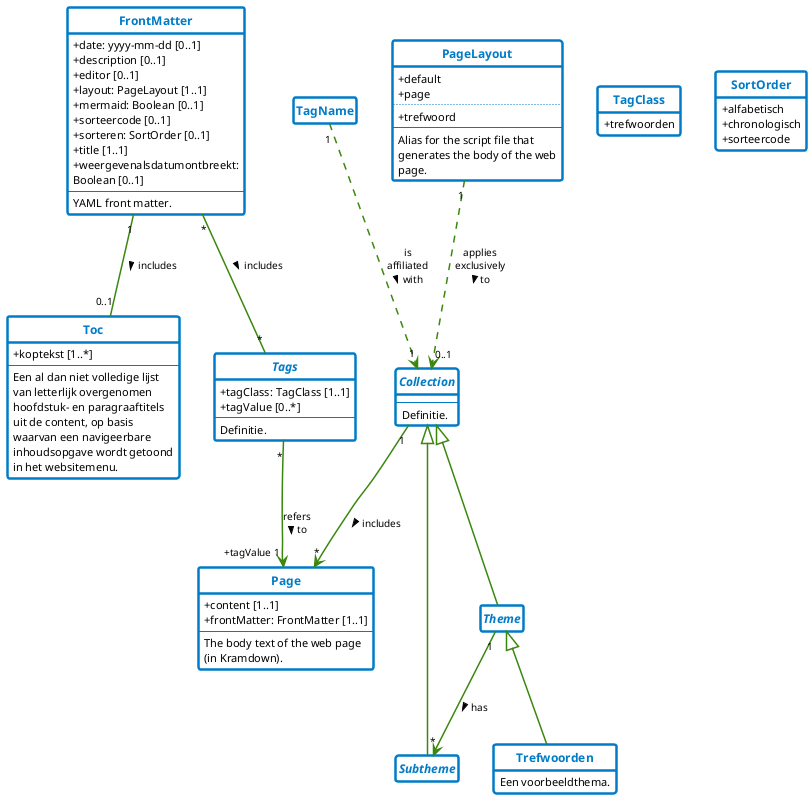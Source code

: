 @startuml

' --------v-v-v-v-v-v-v-v--------
' https://www.rijkshuisstijl.nl/organisatiespecifieke-richtlijnen/ministerie-van-binnenlandse-zaken-en-koninkrijksrelaties/deelidentiteit-kerndepartement-bzk
' https://www.rijkshuisstijl.nl/basiselementen/basiselementen-online/online-kleuren
'
' # Communicatiekleuren van BZK
' Het kerndepartement van BZK heeft uit het kleurenpalet van de rijkshuisstijl drie kleuren (elk met tint1 / tint2) gekozen:
' - Rijksoverheid hemelblauw #007bc7 (#b2d7ee/#d9ebf7)
' - Rijksoverheid rood #d52b1e (#f2bfbb/#f9dfdd)
' - Rijksoverheid groen #39870c (#c3dbb6/#e1eddb)
' Het gebruik van deze kleuren in combinatie met veel wit wordt gestimuleerd.
'
' # Tinten voor achtergrondkaders, grafieken en tabellen
' Voor achtergrondkaders, grafieken en tabellen kunnen 7 neutrale grijstinten of tinten van een communicatiekleur in stappen van 20% worden toegepast. Voor tekstachtergrond wordt grijstint1 of communicatiekleur tint2 aanbevolen om aan de contrasteisen voor een goede leesbaarheid te voldoen.
' - Rijksoverheid grijs 1 #f3f3f3
' - Rijksoverheid grijs 2 #e6e6e6
' - Rijksoverheid grijs 3 #cccccc
' - Rijksoverheid grijs 4 #b4b4b4
' - Rijksoverheid grijs 5 #999999
' - Rijksoverheid grijs 6 #696969
' - Rijksoverheid grijs 7 #535353
'
' # Online communicatiekleuren
' - Rijksoverheid paars        #42145f (#c6b8cf/#e3dce7)
' - Rijksoverheid violet       #a90061 (#e5b2cf/#f2d9e7)
' - Rijksoverheid robijnrood   #ca005d (#efb2ce/#f7d9e7)
' - Rijksoverheid roze         #f092cd (#fadef0/#fdeff8)
' - Rijksoverheid rood         #d52b1e (#f2bfbb/#f9dfdd)
' - Rijksoverheid oranje       #e17000 (#f6d4b2/#fbead9)
' - Rijksoverheid donkergeel   #ffb612 (#ffe9b7/#fff4dc)
' - Rijksoverheid geel         #f9e11e (#fdf6bb/#fefbdd)
' - Rijksoverheid donkerbruin  #673327 (#d1c1be/#e8e1df)
' - Rijksoverheid bruin        #94710a (#dfd4b5/#efeada)
' - Rijksoverheid donkergroen  #275937 (#becdc3/#dfe6e1)
' - Rijksoverheid groen        #39870c (#c3dbb6/#e1eddb)
' - Rijksoverheid mosgroen     #777c00 (#d6d7b2/#ebebd9)
' - Rijksoverheid mintgroen    #76d2b6 (#d6f1e9/#ebf8f4)
' - Rijksoverheid donkerblauw  #01689b (#cce0f1/#e5f0f9)
' - Rijksoverheid hemelblauw   #007bc7 (#b2d7ee/#d9ebf7)
' - Rijksoverheid lichtblauw   #8fcae7 (#ddeff8/#eef7fb)

' --------^-^-^-^-^-^-^-^--------

skinparam defaultFontColor black
skinparam defaultFontName Lucida Sans
skinparam defaultFontSize 11
skinparam defaultFontStyle normal
skinparam defaultMonospacedFontName Lucida Sans Typewriter
' skinparam defaultTextAlignment left
' skinparam lineType ortho
' skinparam lineType polyline
skinparam shadowing false
skinparam wrapWidth 165

skinparam class {
    ArrowColor #39870c
    ArrowFontSize 10
'     ArrowTextAlignment center
    ArrowThickness 1.5
'     AttributeFontColor #000000
    AttributeIconSize 0
    BackgroundColor #ffffff
    BorderColor #007bc7
    BorderThickness 2.5
    FontColor #007bc7
    FontSize 12
    FontStyle bold
'     StereotypeFontStyle italic
'     StereotypeFontColor #000000
}

skinparam class<<extern>> {
    AttributeFontColor #b4b4b4
    BorderColor #b4b4b4
    FontColor #b4b4b4
    StereotypeFontColor #b4b4b4
}

skinparam class<<vrijwillig>> {
    BorderThickness 1
    FontStyle normal
    RoundCorner 25
}

skinparam note {
    BackgroundColor #fdeff8
    BorderColor #fadef0
    FontColor #01689b
}

skinparam package {
    BackgroundColor #f3f3f3
    BorderColor #d52b1e
    FontColor #d52b1e
    FontSize 12
    FontStyle bold
    Style rectangle
}

skinparam package<<subpackage>> {
    BackgroundColor #e6e6e6
    BorderColor #e6e6e6
    FontStyle normal
}

' -------------------------------------------------------------------------------------------------

hide circle

hide empty members

hide stereotype

' hide attributes

' hide methods

' -------------------------------------------------------------------------------------------------

' Maak van deze instructie commentaarregels om de impactkleuring te verbergen:
skinparam class {
    BackgroundColor<<impactlaag>> #e1eddb
    BackgroundColor<<impactmiddel>> #fefbdd
    BackgroundColor<<impacthoog>> #f9dfdd
}

' hide AbstractObject

' =================================================================================================

' title Informatiemodel van de praktijkhandleiding

Theme "1" --> "*" Subtheme : has >
Collection "1" --> "*" Page : includes >
FrontMatter "*" -- "*" Tags : includes >
FrontMatter "1" -- "0..1" Toc : includes >
Tags "*" --> "+tagValue 1" Page : refers\nto >
Theme <|-- Trefwoorden
Collection <|-- Theme
Collection <|-- Subtheme
TagName "1" ..> "1" Collection : is\naffiliated\nwith >
PageLayout "1" ..> "0..1" Collection : applies\nexclusively\nto >

abstract class Theme <<Objecttype>> {
}

class FrontMatter <<Objecttype>> {
    + date: yyyy-mm-dd [0..1]
    + description [0..1]
    + editor [0..1]
    + layout: PageLayout [1..1]
    + mermaid: Boolean [0..1]
    + sorteercode [0..1]
    + sorteren: SortOrder [0..1]
    + title [1..1]
    + weergevenalsdatumontbreekt: Boolean [0..1]
    --
    YAML front matter.
}

class Page <<Objecttype>> {
    + content [1..1]
    + frontMatter: FrontMatter [1..1]
    --
    The body text of the web page (in Kramdown).
'    De romptekst van de webpagina (in Kramdown).
}

abstract class Subtheme <<Objecttype>> {
}

class Toc <<Objecttype>> {
    + koptekst [1..*]
    --
    Een al dan niet volledige lijst van letterlijk overgenomen hoofdstuk- en paragraaftitels uit de content, op basis waarvan een navigeerbare inhoudsopgave wordt getoond in het websitemenu.
}

abstract class Collection <<Objecttype>> {
    --
    Definitie.
}

abstract class Tags <<Objecttype>> {
    + tagClass: TagClass [1..1]
    + tagValue [0..*]
    --
    Definitie.
}

class Trefwoorden <<Objecttype>> {
    Een voorbeeldthema.
}

class TagClass << Referentielijst >> {
    + trefwoorden
    }

class SortOrder << Referentielijst >> {
    + alfabetisch
    + chronologisch
    + sorteercode
}

class PageLayout << Referentielijst >> {
    + default
    + page
    ..
    + trefwoord
    --
    Alias for the script file that generates the body of the web page.
'    Naam van het bestand met de programmacode voor de romptekst van de webpagina.
}

@enduml
